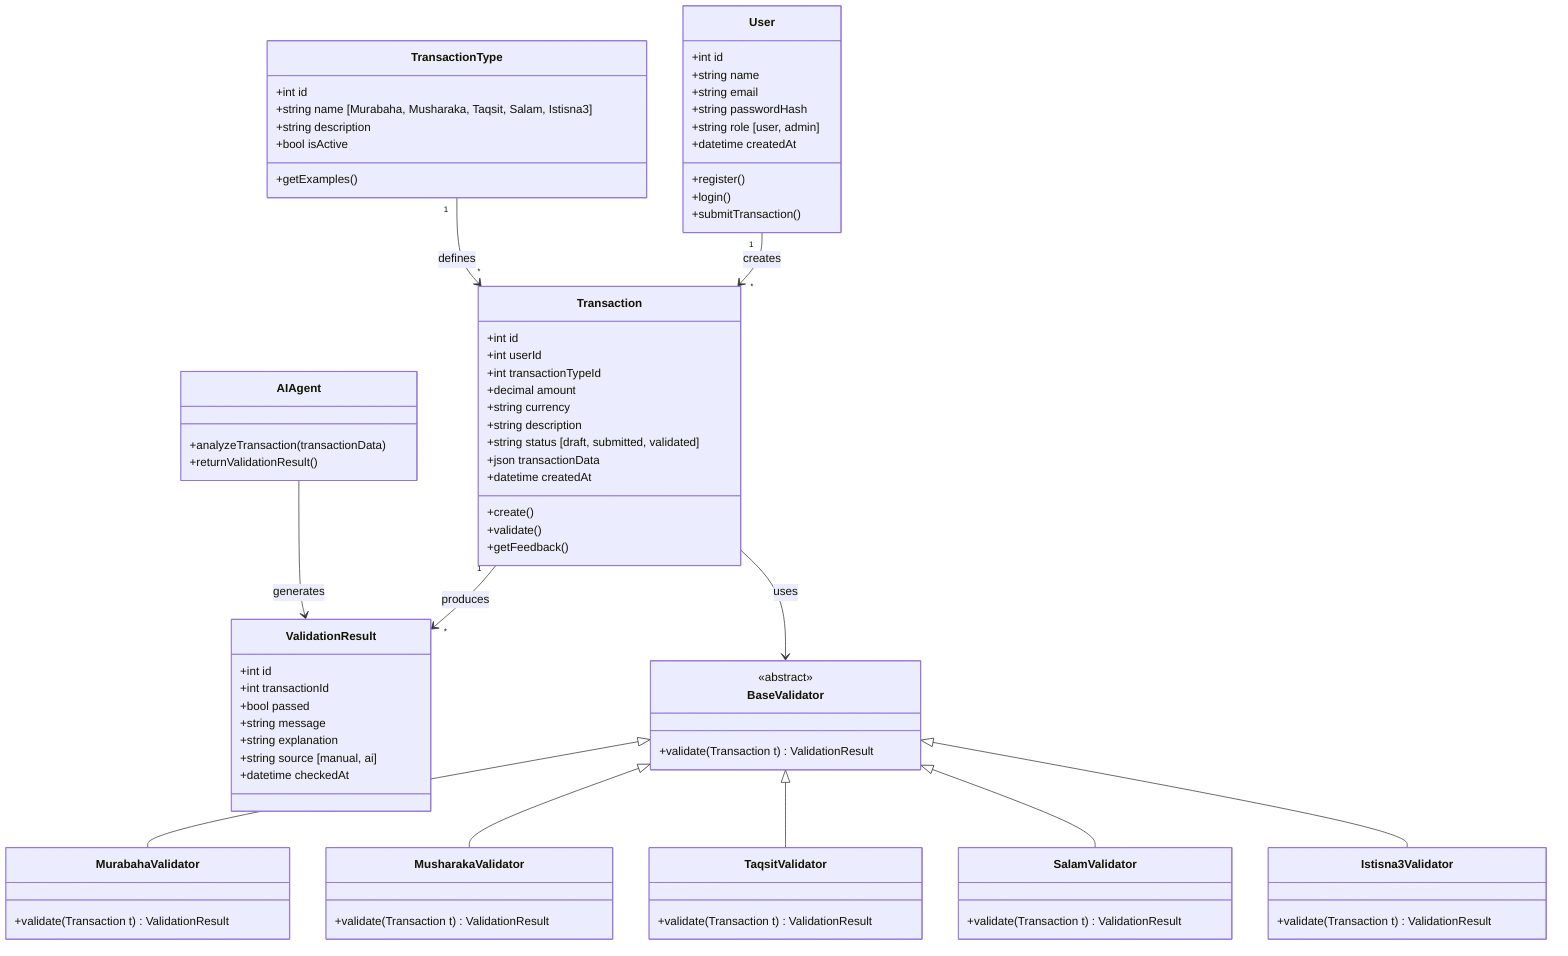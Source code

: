 classDiagram
    class User {
        +int id
        +string name
        +string email
        +string passwordHash
        +string role [user, admin]
        +datetime createdAt
        +register()
        +login()
        +submitTransaction()
    }

    class TransactionType {
        +int id
        +string name [Murabaha, Musharaka, Taqsit, Salam, Istisna3]
        +string description
        +bool isActive
        +getExamples()
    }

    class Transaction {
        +int id
        +int userId
        +int transactionTypeId
        +decimal amount
        +string currency
        +string description
        +string status [draft, submitted, validated]
        +json transactionData
        +datetime createdAt
        +create()
        +validate()
        +getFeedback()
    }

    class ValidationResult {
        +int id
        +int transactionId
        +bool passed
        +string message
        +string explanation
        +string source [manual, ai]
        +datetime checkedAt
    }

    class AIAgent {
        +analyzeTransaction(transactionData)
        +returnValidationResult()
    }

    class BaseValidator {
        <<abstract>>
        +validate(Transaction t) ValidationResult
    }

    class MurabahaValidator {
        +validate(Transaction t) ValidationResult
    }

    class MusharakaValidator {
        +validate(Transaction t) ValidationResult
    }

    class TaqsitValidator {
        +validate(Transaction t) ValidationResult
    }

    class SalamValidator {
        +validate(Transaction t) ValidationResult
    }

    class Istisna3Validator {
        +validate(Transaction t) ValidationResult
    }

    %% Relationships
    User "1" --> "*" Transaction : creates
    TransactionType "1" --> "*" Transaction : defines
    Transaction "1" --> "*" ValidationResult : produces
    AIAgent --> ValidationResult : generates
    BaseValidator <|-- MurabahaValidator
    BaseValidator <|-- MusharakaValidator
    BaseValidator <|-- TaqsitValidator
    BaseValidator <|-- SalamValidator
    BaseValidator <|-- Istisna3Validator
    Transaction --> BaseValidator : uses